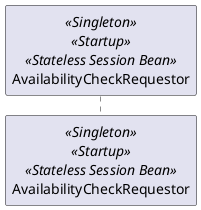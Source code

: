 {
  "sha1": "5wxmqamtpz3bcxgy9ebirjr5s0j35vm",
  "insertion": {
    "when": "2024-05-30T20:48:20.822Z",
    "user": "plantuml@gmail.com"
  }
}
@startuml
participant "AvailabilityCheckRequestor" as ACM << Singleton >>  << Startup >>  << Stateless Session Bean >>
@enduml 
